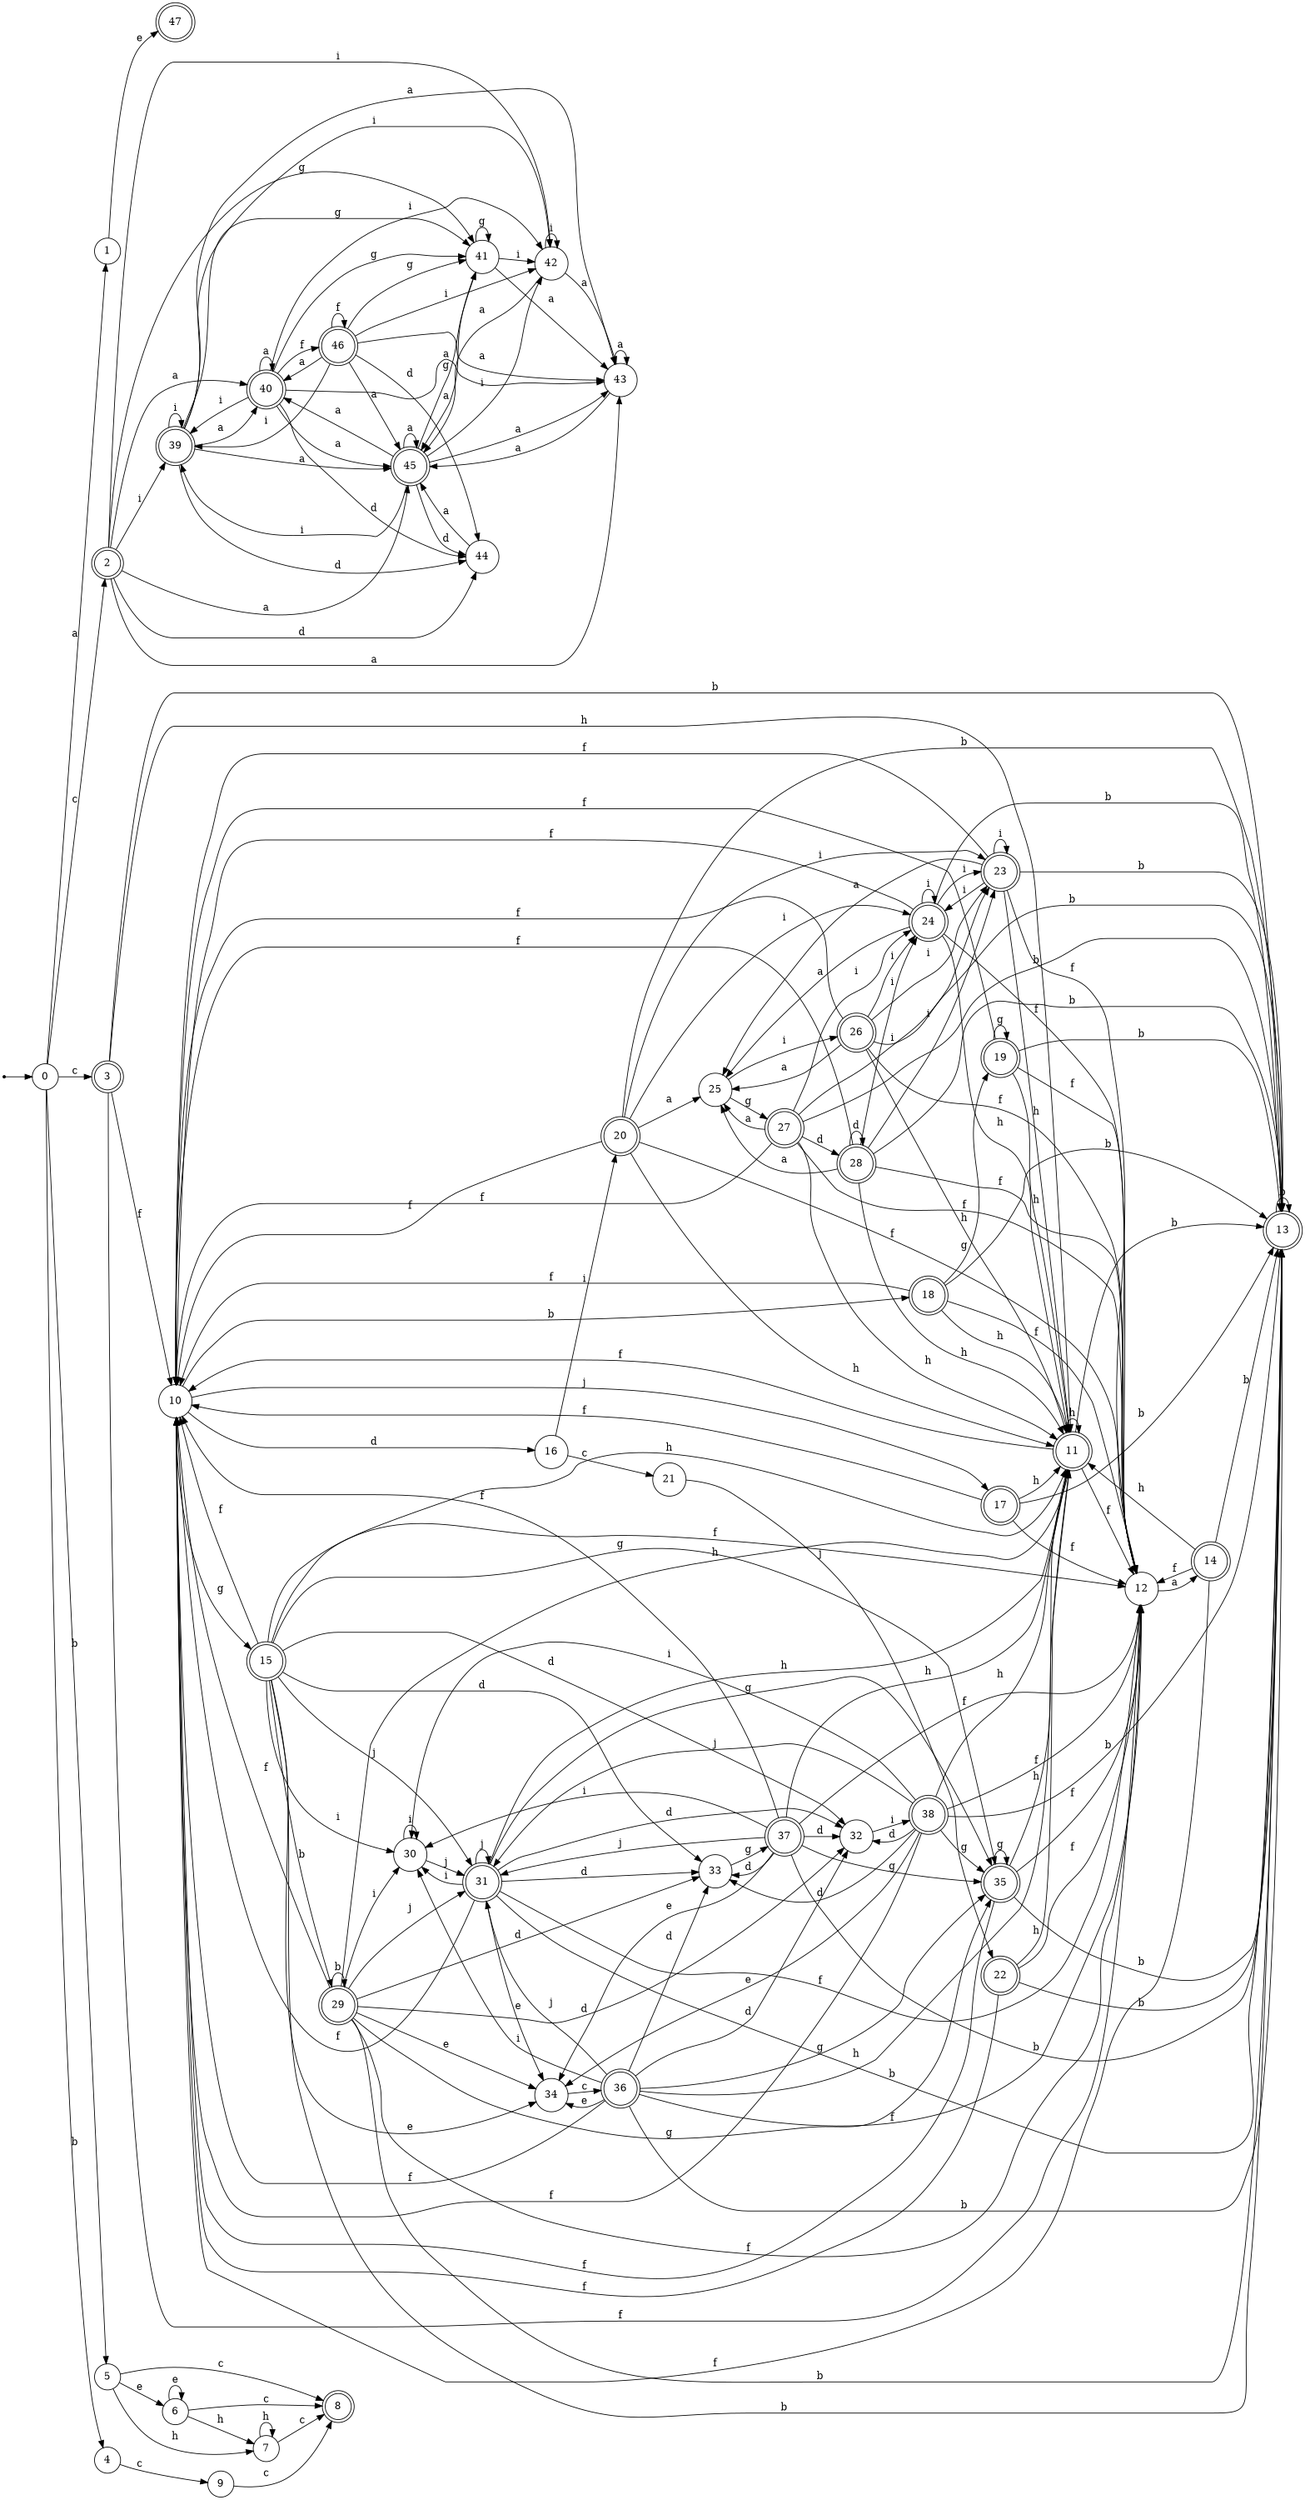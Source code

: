 digraph finite_state_machine {
rankdir=LR;
size="20,20";
node [shape = point]; "dummy0"
node [shape = circle]; "0";
"dummy0" -> "0";
node [shape = circle]; "1";
node [shape = doublecircle]; "2";node [shape = doublecircle]; "3";node [shape = circle]; "4";
node [shape = circle]; "5";
node [shape = circle]; "6";
node [shape = circle]; "7";
node [shape = doublecircle]; "8";node [shape = circle]; "9";
node [shape = circle]; "10";
node [shape = doublecircle]; "11";node [shape = circle]; "12";
node [shape = doublecircle]; "13";node [shape = doublecircle]; "14";node [shape = doublecircle]; "15";node [shape = circle]; "16";
node [shape = doublecircle]; "17";node [shape = doublecircle]; "18";node [shape = doublecircle]; "19";node [shape = doublecircle]; "20";node [shape = circle]; "21";
node [shape = doublecircle]; "22";node [shape = doublecircle]; "23";node [shape = doublecircle]; "24";node [shape = circle]; "25";
node [shape = doublecircle]; "26";node [shape = doublecircle]; "27";node [shape = doublecircle]; "28";node [shape = doublecircle]; "29";node [shape = circle]; "30";
node [shape = doublecircle]; "31";node [shape = circle]; "32";
node [shape = circle]; "33";
node [shape = circle]; "34";
node [shape = doublecircle]; "35";node [shape = doublecircle]; "36";node [shape = doublecircle]; "37";node [shape = doublecircle]; "38";node [shape = doublecircle]; "39";node [shape = doublecircle]; "40";node [shape = circle]; "41";
node [shape = circle]; "42";
node [shape = circle]; "43";
node [shape = circle]; "44";
node [shape = doublecircle]; "45";node [shape = doublecircle]; "46";node [shape = doublecircle]; "47";"0" -> "1" [label = "a"];
 "0" -> "2" [label = "c"];
 "0" -> "3" [label = "c"];
 "0" -> "4" [label = "b"];
 "0" -> "5" [label = "b"];
 "5" -> "6" [label = "e"];
 "5" -> "7" [label = "h"];
 "5" -> "8" [label = "c"];
 "7" -> "7" [label = "h"];
 "7" -> "8" [label = "c"];
 "6" -> "6" [label = "e"];
 "6" -> "7" [label = "h"];
 "6" -> "8" [label = "c"];
 "4" -> "9" [label = "c"];
 "9" -> "8" [label = "c"];
 "3" -> "10" [label = "f"];
 "3" -> "12" [label = "f"];
 "3" -> "11" [label = "h"];
 "3" -> "13" [label = "b"];
 "13" -> "13" [label = "b"];
 "12" -> "14" [label = "a"];
 "14" -> "10" [label = "f"];
 "14" -> "12" [label = "f"];
 "14" -> "11" [label = "h"];
 "14" -> "13" [label = "b"];
 "11" -> "11" [label = "h"];
 "11" -> "10" [label = "f"];
 "11" -> "12" [label = "f"];
 "11" -> "13" [label = "b"];
 "10" -> "15" [label = "g"];
 "10" -> "16" [label = "d"];
 "10" -> "17" [label = "j"];
 "10" -> "18" [label = "b"];
 "18" -> "19" [label = "g"];
 "18" -> "10" [label = "f"];
 "18" -> "12" [label = "f"];
 "18" -> "11" [label = "h"];
 "18" -> "13" [label = "b"];
 "19" -> "19" [label = "g"];
 "19" -> "10" [label = "f"];
 "19" -> "12" [label = "f"];
 "19" -> "11" [label = "h"];
 "19" -> "13" [label = "b"];
 "17" -> "10" [label = "f"];
 "17" -> "12" [label = "f"];
 "17" -> "11" [label = "h"];
 "17" -> "13" [label = "b"];
 "16" -> "20" [label = "i"];
 "16" -> "21" [label = "c"];
 "21" -> "22" [label = "j"];
 "22" -> "10" [label = "f"];
 "22" -> "12" [label = "f"];
 "22" -> "11" [label = "h"];
 "22" -> "13" [label = "b"];
 "20" -> "24" [label = "i"];
 "20" -> "23" [label = "i"];
 "20" -> "25" [label = "a"];
 "20" -> "10" [label = "f"];
 "20" -> "12" [label = "f"];
 "20" -> "11" [label = "h"];
 "20" -> "13" [label = "b"];
 "25" -> "26" [label = "i"];
 "25" -> "27" [label = "g"];
 "27" -> "28" [label = "d"];
 "27" -> "25" [label = "a"];
 "27" -> "24" [label = "i"];
 "27" -> "23" [label = "i"];
 "27" -> "10" [label = "f"];
 "27" -> "12" [label = "f"];
 "27" -> "11" [label = "h"];
 "27" -> "13" [label = "b"];
 "28" -> "28" [label = "d"];
 "28" -> "25" [label = "a"];
 "28" -> "24" [label = "i"];
 "28" -> "23" [label = "i"];
 "28" -> "10" [label = "f"];
 "28" -> "12" [label = "f"];
 "28" -> "11" [label = "h"];
 "28" -> "13" [label = "b"];
 "26" -> "25" [label = "a"];
 "26" -> "24" [label = "i"];
 "26" -> "23" [label = "i"];
 "26" -> "10" [label = "f"];
 "26" -> "12" [label = "f"];
 "26" -> "11" [label = "h"];
 "26" -> "13" [label = "b"];
 "24" -> "24" [label = "i"];
 "24" -> "23" [label = "i"];
 "24" -> "25" [label = "a"];
 "24" -> "10" [label = "f"];
 "24" -> "12" [label = "f"];
 "24" -> "11" [label = "h"];
 "24" -> "13" [label = "b"];
 "23" -> "24" [label = "i"];
 "23" -> "23" [label = "i"];
 "23" -> "25" [label = "a"];
 "23" -> "10" [label = "f"];
 "23" -> "12" [label = "f"];
 "23" -> "11" [label = "h"];
 "23" -> "13" [label = "b"];
 "15" -> "13" [label = "b"];
 "15" -> "29" [label = "b"];
 "15" -> "30" [label = "i"];
 "15" -> "31" [label = "j"];
 "15" -> "32" [label = "d"];
 "15" -> "33" [label = "d"];
 "15" -> "34" [label = "e"];
 "15" -> "35" [label = "g"];
 "15" -> "10" [label = "f"];
 "15" -> "12" [label = "f"];
 "15" -> "11" [label = "h"];
 "35" -> "35" [label = "g"];
 "35" -> "10" [label = "f"];
 "35" -> "12" [label = "f"];
 "35" -> "11" [label = "h"];
 "35" -> "13" [label = "b"];
 "34" -> "36" [label = "c"];
 "36" -> "34" [label = "e"];
 "36" -> "30" [label = "i"];
 "36" -> "31" [label = "j"];
 "36" -> "32" [label = "d"];
 "36" -> "33" [label = "d"];
 "36" -> "35" [label = "g"];
 "36" -> "10" [label = "f"];
 "36" -> "12" [label = "f"];
 "36" -> "11" [label = "h"];
 "36" -> "13" [label = "b"];
 "33" -> "37" [label = "g"];
 "37" -> "32" [label = "d"];
 "37" -> "33" [label = "d"];
 "37" -> "30" [label = "i"];
 "37" -> "31" [label = "j"];
 "37" -> "34" [label = "e"];
 "37" -> "35" [label = "g"];
 "37" -> "10" [label = "f"];
 "37" -> "12" [label = "f"];
 "37" -> "11" [label = "h"];
 "37" -> "13" [label = "b"];
 "32" -> "38" [label = "i"];
 "38" -> "32" [label = "d"];
 "38" -> "33" [label = "d"];
 "38" -> "30" [label = "i"];
 "38" -> "31" [label = "j"];
 "38" -> "34" [label = "e"];
 "38" -> "35" [label = "g"];
 "38" -> "10" [label = "f"];
 "38" -> "12" [label = "f"];
 "38" -> "11" [label = "h"];
 "38" -> "13" [label = "b"];
 "31" -> "31" [label = "j"];
 "31" -> "30" [label = "i"];
 "31" -> "32" [label = "d"];
 "31" -> "33" [label = "d"];
 "31" -> "34" [label = "e"];
 "31" -> "35" [label = "g"];
 "31" -> "10" [label = "f"];
 "31" -> "12" [label = "f"];
 "31" -> "11" [label = "h"];
 "31" -> "13" [label = "b"];
 "30" -> "30" [label = "i"];
 "30" -> "31" [label = "j"];
 "29" -> "13" [label = "b"];
 "29" -> "29" [label = "b"];
 "29" -> "30" [label = "i"];
 "29" -> "31" [label = "j"];
 "29" -> "32" [label = "d"];
 "29" -> "33" [label = "d"];
 "29" -> "34" [label = "e"];
 "29" -> "35" [label = "g"];
 "29" -> "10" [label = "f"];
 "29" -> "12" [label = "f"];
 "29" -> "11" [label = "h"];
 "2" -> "42" [label = "i"];
 "2" -> "39" [label = "i"];
 "2" -> "40" [label = "a"];
 "2" -> "43" [label = "a"];
 "2" -> "45" [label = "a"];
 "2" -> "41" [label = "g"];
 "2" -> "44" [label = "d"];
 "45" -> "40" [label = "a"];
 "45" -> "43" [label = "a"];
 "45" -> "45" [label = "a"];
 "45" -> "41" [label = "g"];
 "45" -> "42" [label = "i"];
 "45" -> "39" [label = "i"];
 "45" -> "44" [label = "d"];
 "44" -> "45" [label = "a"];
 "43" -> "43" [label = "a"];
 "43" -> "45" [label = "a"];
 "42" -> "42" [label = "i"];
 "42" -> "43" [label = "a"];
 "42" -> "45" [label = "a"];
 "41" -> "41" [label = "g"];
 "41" -> "42" [label = "i"];
 "41" -> "43" [label = "a"];
 "41" -> "45" [label = "a"];
 "40" -> "40" [label = "a"];
 "40" -> "43" [label = "a"];
 "40" -> "45" [label = "a"];
 "40" -> "46" [label = "f"];
 "40" -> "42" [label = "i"];
 "40" -> "39" [label = "i"];
 "40" -> "41" [label = "g"];
 "40" -> "44" [label = "d"];
 "46" -> "46" [label = "f"];
 "46" -> "40" [label = "a"];
 "46" -> "43" [label = "a"];
 "46" -> "45" [label = "a"];
 "46" -> "42" [label = "i"];
 "46" -> "39" [label = "i"];
 "46" -> "41" [label = "g"];
 "46" -> "44" [label = "d"];
 "39" -> "42" [label = "i"];
 "39" -> "39" [label = "i"];
 "39" -> "40" [label = "a"];
 "39" -> "43" [label = "a"];
 "39" -> "45" [label = "a"];
 "39" -> "41" [label = "g"];
 "39" -> "44" [label = "d"];
 "1" -> "47" [label = "e"];
 }
